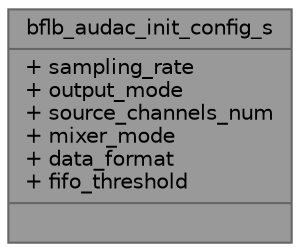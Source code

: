 digraph "bflb_audac_init_config_s"
{
 // LATEX_PDF_SIZE
  bgcolor="transparent";
  edge [fontname=Helvetica,fontsize=10,labelfontname=Helvetica,labelfontsize=10];
  node [fontname=Helvetica,fontsize=10,shape=box,height=0.2,width=0.4];
  Node1 [shape=record,label="{bflb_audac_init_config_s\n|+ sampling_rate\l+ output_mode\l+ source_channels_num\l+ mixer_mode\l+ data_format\l+ fifo_threshold\l|}",height=0.2,width=0.4,color="gray40", fillcolor="grey60", style="filled", fontcolor="black",tooltip="AUDAC initialization configuration structure"];
}

